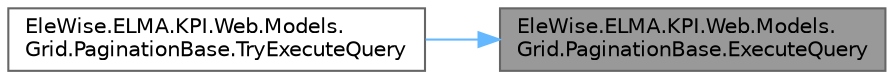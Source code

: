 digraph "EleWise.ELMA.KPI.Web.Models.Grid.PaginationBase.ExecuteQuery"
{
 // LATEX_PDF_SIZE
  bgcolor="transparent";
  edge [fontname=Helvetica,fontsize=10,labelfontname=Helvetica,labelfontsize=10];
  node [fontname=Helvetica,fontsize=10,shape=box,height=0.2,width=0.4];
  rankdir="RL";
  Node1 [id="Node000001",label="EleWise.ELMA.KPI.Web.Models.\lGrid.PaginationBase.ExecuteQuery",height=0.2,width=0.4,color="gray40", fillcolor="grey60", style="filled", fontcolor="black",tooltip="Calls Queryable.Skip/Take to perform the pagination."];
  Node1 -> Node2 [id="edge1_Node000001_Node000002",dir="back",color="steelblue1",style="solid",tooltip=" "];
  Node2 [id="Node000002",label="EleWise.ELMA.KPI.Web.Models.\lGrid.PaginationBase.TryExecuteQuery",height=0.2,width=0.4,color="grey40", fillcolor="white", style="filled",URL="$class_ele_wise_1_1_e_l_m_a_1_1_k_p_i_1_1_web_1_1_models_1_1_grid_1_1_pagination_base.html#a0f979f3dffb985dbce4c8d3fa6e9f89e",tooltip="Executes the query if it has not already been executed."];
}
